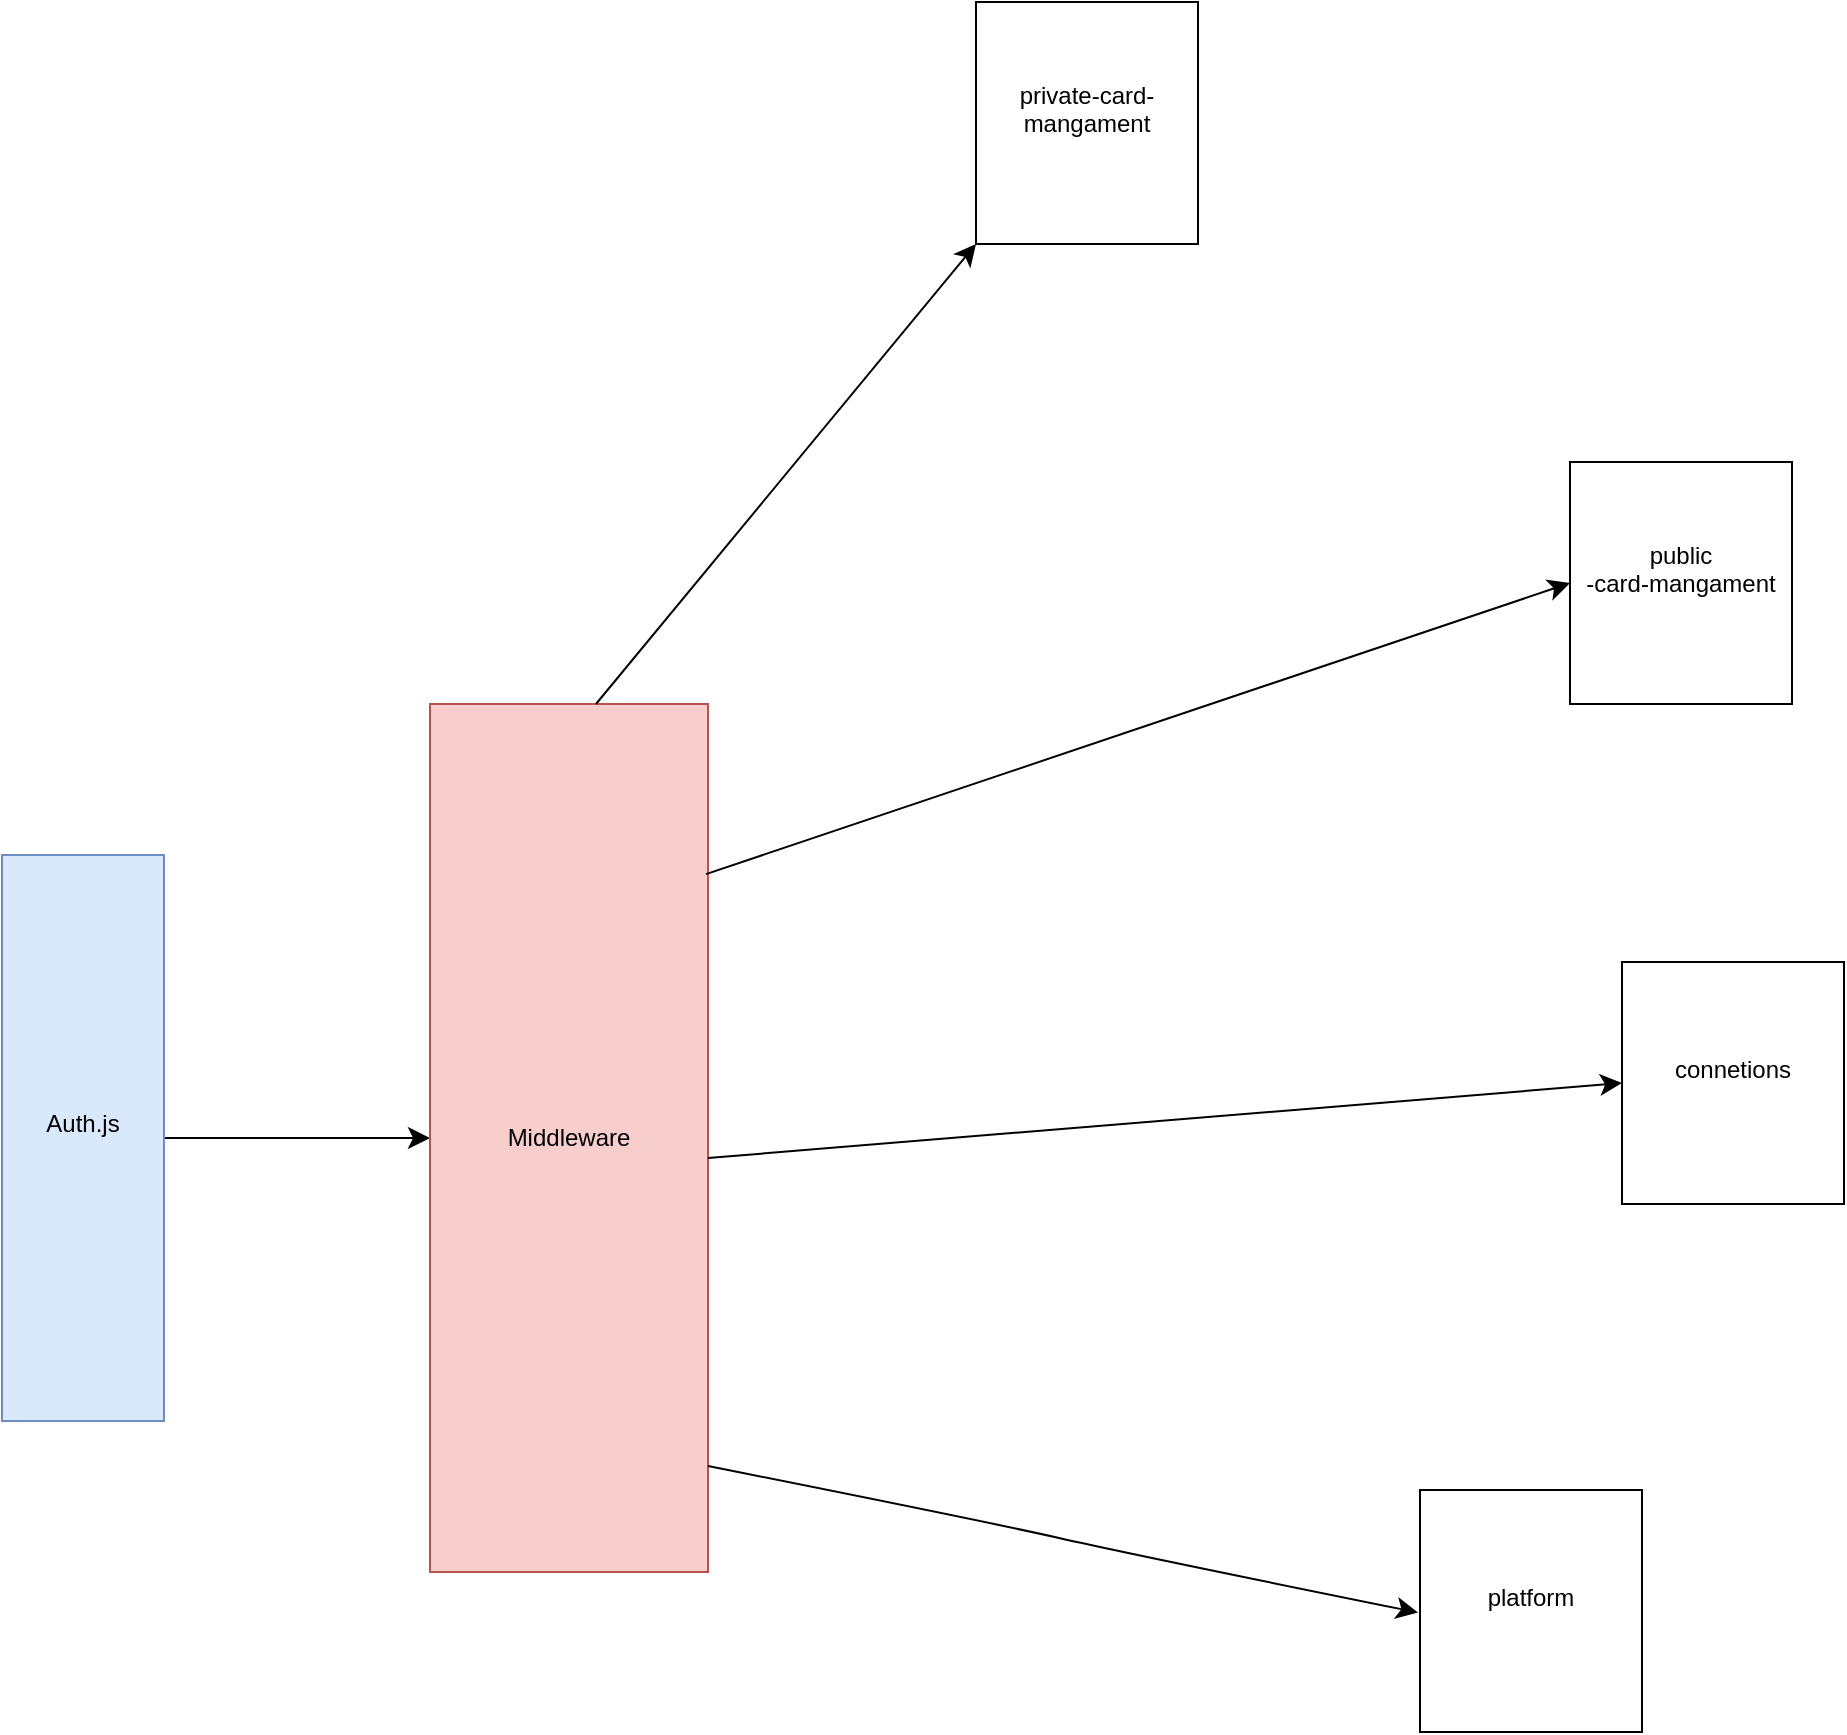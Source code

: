 <mxfile version="26.2.15">
  <diagram name="Page-1" id="Ne2_MLCktp4KKd4vlLX8">
    <mxGraphModel dx="2817" dy="1984" grid="0" gridSize="10" guides="1" tooltips="1" connect="1" arrows="1" fold="1" page="0" pageScale="1" pageWidth="1169" pageHeight="827" math="0" shadow="0">
      <root>
        <mxCell id="0" />
        <mxCell id="1" parent="0" />
        <mxCell id="0Sayu5bFMqi4GNpjDhcO-4" style="edgeStyle=none;curved=1;rounded=0;orthogonalLoop=1;jettySize=auto;html=1;entryX=0;entryY=0.5;entryDx=0;entryDy=0;fontSize=12;startSize=8;endSize=8;" edge="1" parent="1" source="0Sayu5bFMqi4GNpjDhcO-1" target="0Sayu5bFMqi4GNpjDhcO-2">
          <mxGeometry relative="1" as="geometry" />
        </mxCell>
        <mxCell id="0Sayu5bFMqi4GNpjDhcO-1" value="Auth.js&lt;div&gt;&lt;br&gt;&lt;/div&gt;" style="rounded=0;whiteSpace=wrap;html=1;fillColor=#dae8fc;strokeColor=#6c8ebf;align=center;" vertex="1" parent="1">
          <mxGeometry x="-404" y="-0.5" width="81" height="283" as="geometry" />
        </mxCell>
        <mxCell id="0Sayu5bFMqi4GNpjDhcO-2" value="Middleware" style="rounded=0;whiteSpace=wrap;html=1;fillColor=#f8cecc;strokeColor=#b85450;" vertex="1" parent="1">
          <mxGeometry x="-190" y="-76" width="139" height="434" as="geometry" />
        </mxCell>
        <mxCell id="0Sayu5bFMqi4GNpjDhcO-5" value="private-card-mangament&lt;div&gt;&lt;br&gt;&lt;/div&gt;" style="rounded=0;whiteSpace=wrap;html=1;" vertex="1" parent="1">
          <mxGeometry x="83" y="-427" width="111" height="121" as="geometry" />
        </mxCell>
        <mxCell id="0Sayu5bFMqi4GNpjDhcO-6" value="" style="endArrow=classic;html=1;rounded=0;fontSize=12;startSize=8;endSize=8;curved=1;entryX=0;entryY=1;entryDx=0;entryDy=0;exitX=0.935;exitY=0.012;exitDx=0;exitDy=0;exitPerimeter=0;" edge="1" parent="1" target="0Sayu5bFMqi4GNpjDhcO-5">
          <mxGeometry width="50" height="50" relative="1" as="geometry">
            <mxPoint x="-107.005" y="-76.002" as="sourcePoint" />
            <mxPoint x="36.03" y="-371.71" as="targetPoint" />
          </mxGeometry>
        </mxCell>
        <mxCell id="0Sayu5bFMqi4GNpjDhcO-7" value="public&lt;div&gt;-card-mangament&lt;div&gt;&lt;br&gt;&lt;/div&gt;&lt;/div&gt;" style="rounded=0;whiteSpace=wrap;html=1;" vertex="1" parent="1">
          <mxGeometry x="380" y="-197" width="111" height="121" as="geometry" />
        </mxCell>
        <mxCell id="0Sayu5bFMqi4GNpjDhcO-8" value="" style="endArrow=classic;html=1;rounded=0;fontSize=12;startSize=8;endSize=8;curved=1;entryX=0;entryY=0.5;entryDx=0;entryDy=0;exitX=0.993;exitY=0.196;exitDx=0;exitDy=0;exitPerimeter=0;" edge="1" parent="1" target="0Sayu5bFMqi4GNpjDhcO-7" source="0Sayu5bFMqi4GNpjDhcO-2">
          <mxGeometry width="50" height="50" relative="1" as="geometry">
            <mxPoint x="-2" y="45" as="sourcePoint" />
            <mxPoint x="48" y="-5" as="targetPoint" />
          </mxGeometry>
        </mxCell>
        <mxCell id="0Sayu5bFMqi4GNpjDhcO-9" value="connetions&lt;div&gt;&lt;div&gt;&lt;br&gt;&lt;/div&gt;&lt;/div&gt;" style="rounded=0;whiteSpace=wrap;html=1;" vertex="1" parent="1">
          <mxGeometry x="406" y="53" width="111" height="121" as="geometry" />
        </mxCell>
        <mxCell id="0Sayu5bFMqi4GNpjDhcO-10" value="" style="endArrow=classic;html=1;rounded=0;fontSize=12;startSize=8;endSize=8;curved=1;entryX=0;entryY=0.5;entryDx=0;entryDy=0;" edge="1" parent="1" target="0Sayu5bFMqi4GNpjDhcO-9">
          <mxGeometry width="50" height="50" relative="1" as="geometry">
            <mxPoint x="-51" y="151" as="sourcePoint" />
            <mxPoint x="403" y="168.376" as="targetPoint" />
          </mxGeometry>
        </mxCell>
        <mxCell id="0Sayu5bFMqi4GNpjDhcO-11" value="&lt;div&gt;platform&lt;/div&gt;&lt;div&gt;&lt;br&gt;&lt;/div&gt;" style="rounded=0;whiteSpace=wrap;html=1;" vertex="1" parent="1">
          <mxGeometry x="305" y="317" width="111" height="121" as="geometry" />
        </mxCell>
        <mxCell id="0Sayu5bFMqi4GNpjDhcO-12" value="" style="endArrow=classic;html=1;rounded=0;fontSize=12;startSize=8;endSize=8;curved=1;" edge="1" parent="1">
          <mxGeometry width="50" height="50" relative="1" as="geometry">
            <mxPoint x="-51" y="305" as="sourcePoint" />
            <mxPoint x="304" y="378.259" as="targetPoint" />
            <Array as="points">
              <mxPoint x="87" y="332.5" />
              <mxPoint x="162" y="349.5" />
            </Array>
          </mxGeometry>
        </mxCell>
      </root>
    </mxGraphModel>
  </diagram>
</mxfile>
